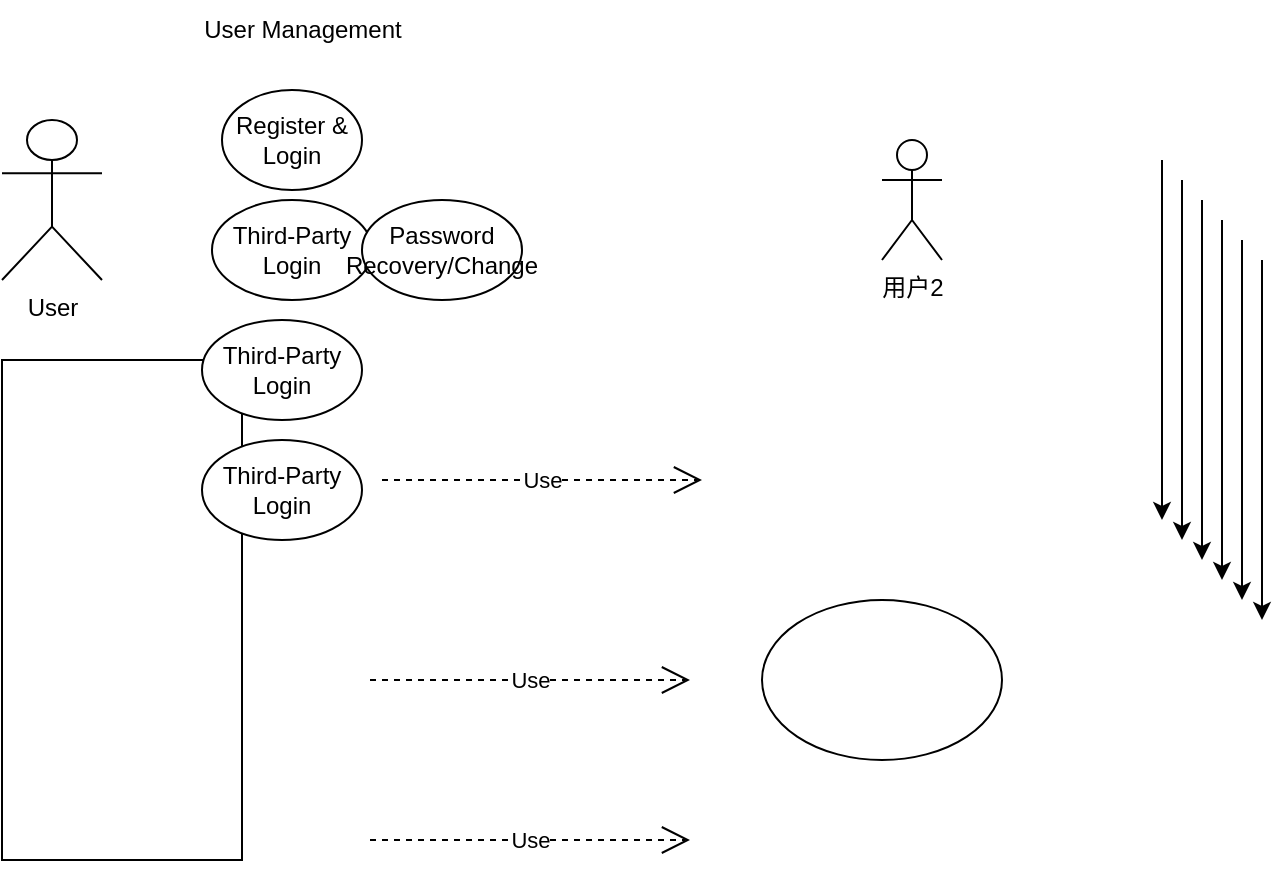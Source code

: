 <mxfile version="26.1.0">
  <diagram name="第 1 页" id="QGkWEAMLXuWT_TtIhOAE">
    <mxGraphModel dx="302" dy="483" grid="1" gridSize="10" guides="1" tooltips="1" connect="1" arrows="1" fold="1" page="1" pageScale="1" pageWidth="827" pageHeight="1169" math="0" shadow="0">
      <root>
        <mxCell id="0" />
        <mxCell id="1" parent="0" />
        <mxCell id="P8nuppX6k4Bq10K--ZUa-1" value="User&lt;div&gt;&lt;br&gt;&lt;/div&gt;" style="shape=umlActor;html=1;verticalLabelPosition=bottom;verticalAlign=top;align=center;" parent="1" vertex="1">
          <mxGeometry x="150" y="90" width="50" height="80" as="geometry" />
        </mxCell>
        <mxCell id="P8nuppX6k4Bq10K--ZUa-2" value="用户2" style="shape=umlActor;html=1;verticalLabelPosition=bottom;verticalAlign=top;align=center;" parent="1" vertex="1">
          <mxGeometry x="590" y="100" width="30" height="60" as="geometry" />
        </mxCell>
        <mxCell id="fmc3ZjubIxHjYvLYJBST-4" value="Use" style="endArrow=open;endSize=12;dashed=1;html=1;rounded=0;" edge="1" parent="1">
          <mxGeometry width="160" relative="1" as="geometry">
            <mxPoint x="334" y="370" as="sourcePoint" />
            <mxPoint x="494" y="370" as="targetPoint" />
          </mxGeometry>
        </mxCell>
        <mxCell id="fmc3ZjubIxHjYvLYJBST-5" value="Use" style="endArrow=open;endSize=12;dashed=1;html=1;rounded=0;" edge="1" parent="1">
          <mxGeometry width="160" relative="1" as="geometry">
            <mxPoint x="334" y="450" as="sourcePoint" />
            <mxPoint x="494" y="450" as="targetPoint" />
          </mxGeometry>
        </mxCell>
        <mxCell id="fmc3ZjubIxHjYvLYJBST-6" value="Use" style="endArrow=open;endSize=12;dashed=1;html=1;rounded=0;" edge="1" parent="1">
          <mxGeometry width="160" relative="1" as="geometry">
            <mxPoint x="340" y="270" as="sourcePoint" />
            <mxPoint x="500" y="270" as="targetPoint" />
          </mxGeometry>
        </mxCell>
        <mxCell id="fmc3ZjubIxHjYvLYJBST-7" value="" style="ellipse;whiteSpace=wrap;html=1;" vertex="1" parent="1">
          <mxGeometry x="530" y="330" width="120" height="80" as="geometry" />
        </mxCell>
        <mxCell id="fmc3ZjubIxHjYvLYJBST-9" value="Register &amp;amp; Login" style="ellipse;whiteSpace=wrap;html=1;" vertex="1" parent="1">
          <mxGeometry x="260" y="75" width="70" height="50" as="geometry" />
        </mxCell>
        <mxCell id="fmc3ZjubIxHjYvLYJBST-10" style="edgeStyle=orthogonalEdgeStyle;rounded=0;orthogonalLoop=1;jettySize=auto;html=1;exitX=0.5;exitY=0.5;exitDx=0;exitDy=0;exitPerimeter=0;" edge="1" parent="1">
          <mxGeometry relative="1" as="geometry">
            <mxPoint x="730" y="290" as="targetPoint" />
            <mxPoint x="730" y="110" as="sourcePoint" />
          </mxGeometry>
        </mxCell>
        <mxCell id="fmc3ZjubIxHjYvLYJBST-11" style="edgeStyle=orthogonalEdgeStyle;rounded=0;orthogonalLoop=1;jettySize=auto;html=1;exitX=0.5;exitY=0.5;exitDx=0;exitDy=0;exitPerimeter=0;" edge="1" parent="1">
          <mxGeometry relative="1" as="geometry">
            <mxPoint x="740" y="300" as="targetPoint" />
            <mxPoint x="740" y="120" as="sourcePoint" />
          </mxGeometry>
        </mxCell>
        <mxCell id="fmc3ZjubIxHjYvLYJBST-12" style="edgeStyle=orthogonalEdgeStyle;rounded=0;orthogonalLoop=1;jettySize=auto;html=1;exitX=0.5;exitY=0.5;exitDx=0;exitDy=0;exitPerimeter=0;" edge="1" parent="1">
          <mxGeometry relative="1" as="geometry">
            <mxPoint x="750" y="310" as="targetPoint" />
            <mxPoint x="750" y="130" as="sourcePoint" />
          </mxGeometry>
        </mxCell>
        <mxCell id="fmc3ZjubIxHjYvLYJBST-13" style="edgeStyle=orthogonalEdgeStyle;rounded=0;orthogonalLoop=1;jettySize=auto;html=1;exitX=0.5;exitY=0.5;exitDx=0;exitDy=0;exitPerimeter=0;" edge="1" parent="1">
          <mxGeometry relative="1" as="geometry">
            <mxPoint x="760" y="320" as="targetPoint" />
            <mxPoint x="760" y="140" as="sourcePoint" />
          </mxGeometry>
        </mxCell>
        <mxCell id="fmc3ZjubIxHjYvLYJBST-14" style="edgeStyle=orthogonalEdgeStyle;rounded=0;orthogonalLoop=1;jettySize=auto;html=1;exitX=0.5;exitY=0.5;exitDx=0;exitDy=0;exitPerimeter=0;" edge="1" parent="1">
          <mxGeometry relative="1" as="geometry">
            <mxPoint x="770" y="330" as="targetPoint" />
            <mxPoint x="770" y="150" as="sourcePoint" />
          </mxGeometry>
        </mxCell>
        <mxCell id="fmc3ZjubIxHjYvLYJBST-15" style="edgeStyle=orthogonalEdgeStyle;rounded=0;orthogonalLoop=1;jettySize=auto;html=1;exitX=0.5;exitY=0.5;exitDx=0;exitDy=0;exitPerimeter=0;" edge="1" parent="1">
          <mxGeometry relative="1" as="geometry">
            <mxPoint x="780" y="340" as="targetPoint" />
            <mxPoint x="780" y="160" as="sourcePoint" />
          </mxGeometry>
        </mxCell>
        <mxCell id="fmc3ZjubIxHjYvLYJBST-16" value="Third-Party Login" style="ellipse;whiteSpace=wrap;html=1;" vertex="1" parent="1">
          <mxGeometry x="255" y="130" width="80" height="50" as="geometry" />
        </mxCell>
        <mxCell id="fmc3ZjubIxHjYvLYJBST-20" value="" style="verticalLabelPosition=bottom;verticalAlign=top;html=1;shape=mxgraph.basic.rect;fillColor2=none;strokeWidth=1;size=20;indent=5;fillColor=none;" vertex="1" parent="1">
          <mxGeometry x="150" y="210" width="120" height="250" as="geometry" />
        </mxCell>
        <mxCell id="fmc3ZjubIxHjYvLYJBST-23" value="User Management" style="text;html=1;align=center;verticalAlign=middle;resizable=0;points=[];autosize=1;strokeColor=none;fillColor=none;" vertex="1" parent="1">
          <mxGeometry x="240" y="30" width="120" height="30" as="geometry" />
        </mxCell>
        <mxCell id="fmc3ZjubIxHjYvLYJBST-24" value="Third-Party Login" style="ellipse;whiteSpace=wrap;html=1;" vertex="1" parent="1">
          <mxGeometry x="250" y="190" width="80" height="50" as="geometry" />
        </mxCell>
        <mxCell id="fmc3ZjubIxHjYvLYJBST-25" value="Password Recovery/Change" style="ellipse;whiteSpace=wrap;html=1;" vertex="1" parent="1">
          <mxGeometry x="330" y="130" width="80" height="50" as="geometry" />
        </mxCell>
        <mxCell id="fmc3ZjubIxHjYvLYJBST-26" value="Third-Party Login" style="ellipse;whiteSpace=wrap;html=1;" vertex="1" parent="1">
          <mxGeometry x="250" y="250" width="80" height="50" as="geometry" />
        </mxCell>
      </root>
    </mxGraphModel>
  </diagram>
</mxfile>
